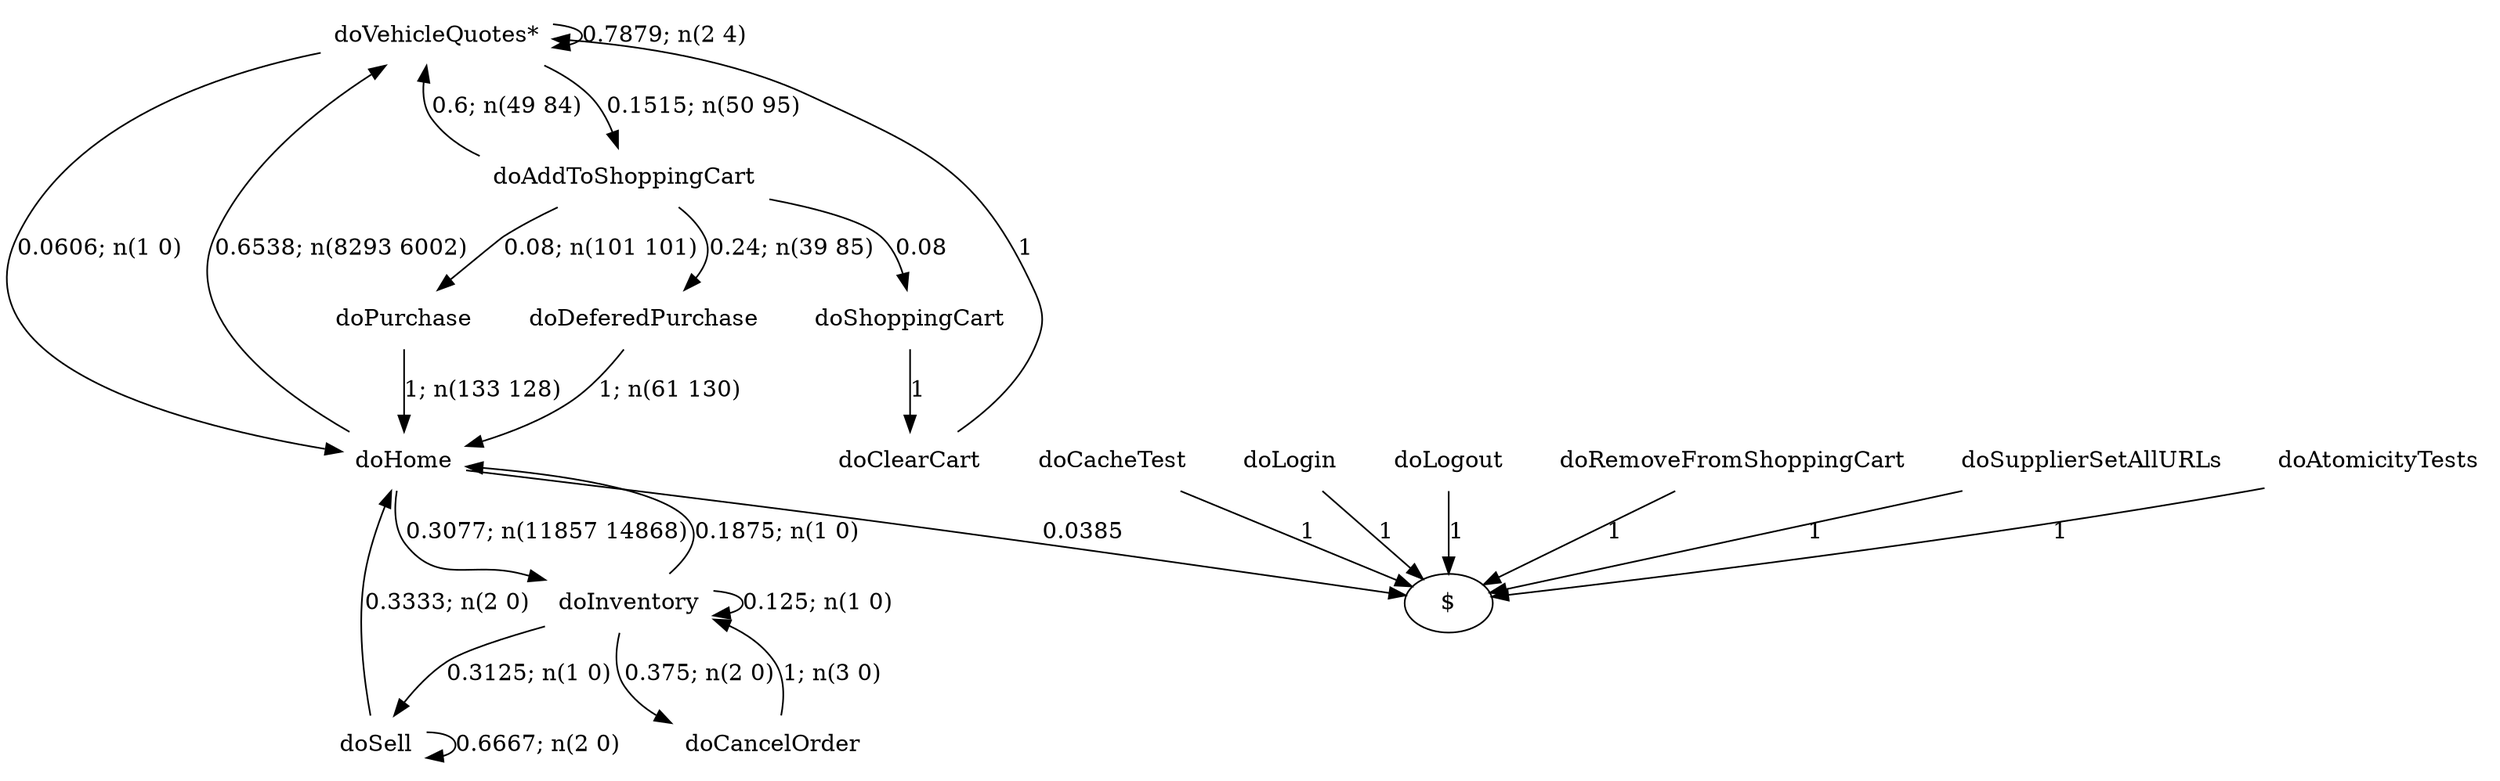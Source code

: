 digraph G {"doVehicleQuotes*" [label="doVehicleQuotes*",shape=none];"doSupplierSetAllURLs" [label="doSupplierSetAllURLs",shape=none];"doAtomicityTests" [label="doAtomicityTests",shape=none];"doCacheTest" [label="doCacheTest",shape=none];"doLogin" [label="doLogin",shape=none];"doAddToShoppingCart" [label="doAddToShoppingCart",shape=none];"doDeferedPurchase" [label="doDeferedPurchase",shape=none];"doHome" [label="doHome",shape=none];"doShoppingCart" [label="doShoppingCart",shape=none];"doClearCart" [label="doClearCart",shape=none];"doPurchase" [label="doPurchase",shape=none];"doInventory" [label="doInventory",shape=none];"doSell" [label="doSell",shape=none];"doLogout" [label="doLogout",shape=none];"doCancelOrder" [label="doCancelOrder",shape=none];"doRemoveFromShoppingCart" [label="doRemoveFromShoppingCart",shape=none];"doVehicleQuotes*"->"doVehicleQuotes*" [style=solid,label="0.7879; n(2 4)"];"doVehicleQuotes*"->"doAddToShoppingCart" [style=solid,label="0.1515; n(50 95)"];"doVehicleQuotes*"->"doHome" [style=solid,label="0.0606; n(1 0)"];"doSupplierSetAllURLs"->"$" [style=solid,label="1"];"doAtomicityTests"->"$" [style=solid,label="1"];"doCacheTest"->"$" [style=solid,label="1"];"doLogin"->"$" [style=solid,label="1"];"doAddToShoppingCart"->"doVehicleQuotes*" [style=solid,label="0.6; n(49 84)"];"doAddToShoppingCart"->"doDeferedPurchase" [style=solid,label="0.24; n(39 85)"];"doAddToShoppingCart"->"doShoppingCart" [style=solid,label="0.08"];"doAddToShoppingCart"->"doPurchase" [style=solid,label="0.08; n(101 101)"];"doDeferedPurchase"->"doHome" [style=solid,label="1; n(61 130)"];"doHome"->"doVehicleQuotes*" [style=solid,label="0.6538; n(8293 6002)"];"doHome"->"doInventory" [style=solid,label="0.3077; n(11857 14868)"];"doHome"->"$" [style=solid,label="0.0385"];"doShoppingCart"->"doClearCart" [style=solid,label="1"];"doClearCart"->"doVehicleQuotes*" [style=solid,label="1"];"doPurchase"->"doHome" [style=solid,label="1; n(133 128)"];"doInventory"->"doHome" [style=solid,label="0.1875; n(1 0)"];"doInventory"->"doInventory" [style=solid,label="0.125; n(1 0)"];"doInventory"->"doSell" [style=solid,label="0.3125; n(1 0)"];"doInventory"->"doCancelOrder" [style=solid,label="0.375; n(2 0)"];"doSell"->"doHome" [style=solid,label="0.3333; n(2 0)"];"doSell"->"doSell" [style=solid,label="0.6667; n(2 0)"];"doLogout"->"$" [style=solid,label="1"];"doCancelOrder"->"doInventory" [style=solid,label="1; n(3 0)"];"doRemoveFromShoppingCart"->"$" [style=solid,label="1"];}